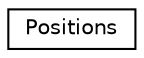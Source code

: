 digraph "Graphical Class Hierarchy"
{
 // INTERACTIVE_SVG=YES
 // LATEX_PDF_SIZE
  edge [fontname="Helvetica",fontsize="10",labelfontname="Helvetica",labelfontsize="10"];
  node [fontname="Helvetica",fontsize="10",shape=record];
  rankdir="LR";
  Node0 [label="Positions",height=0.2,width=0.4,color="black", fillcolor="white", style="filled",URL="$class_mirage_x_r_1_1_positions.html",tooltip=" "];
}
